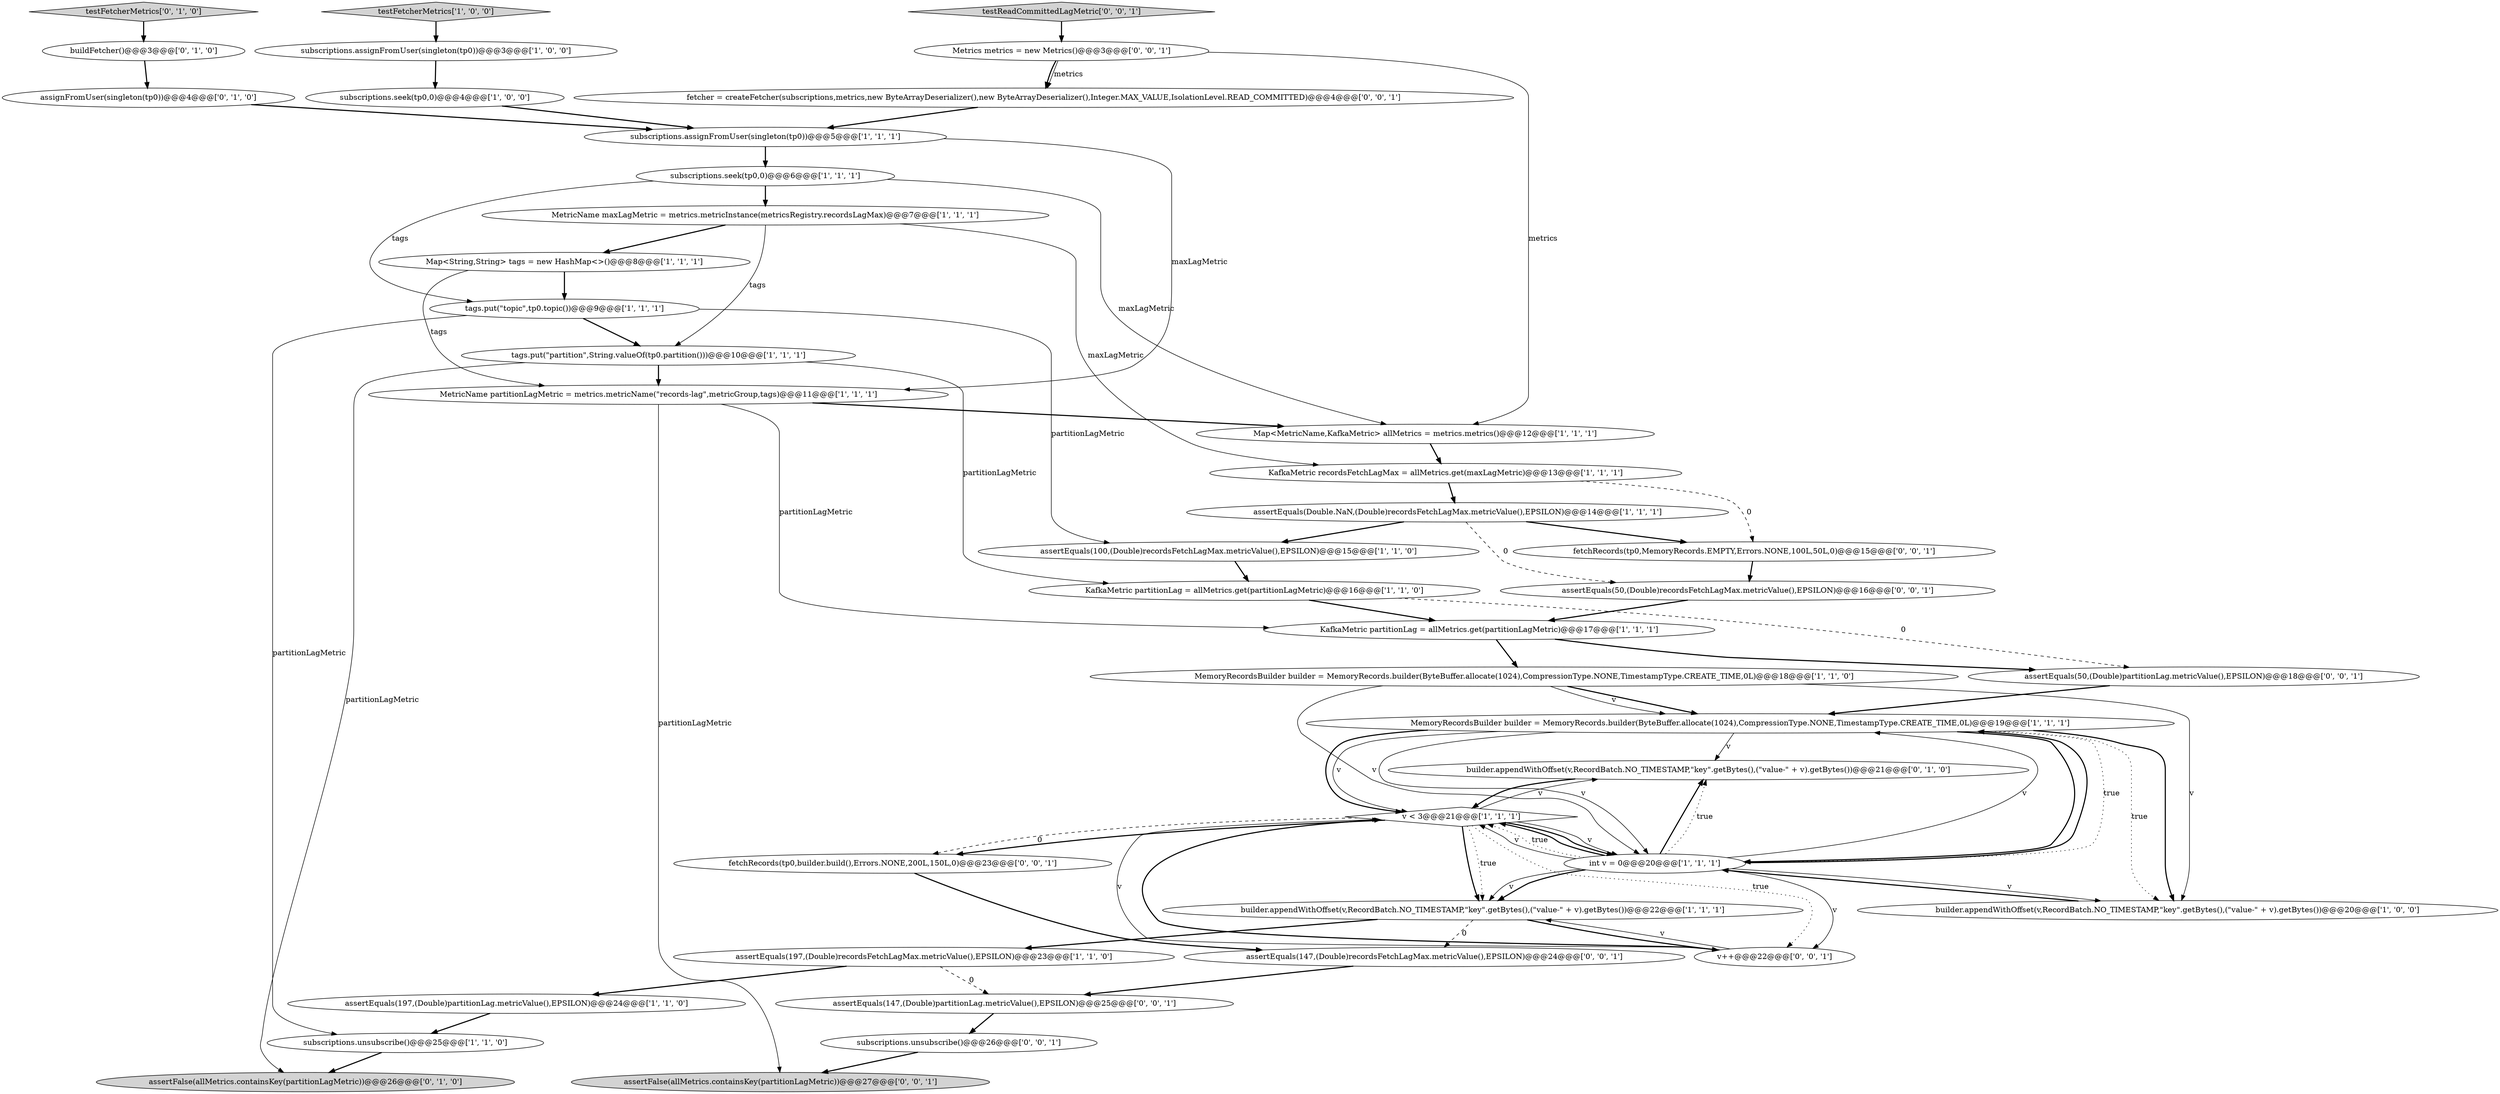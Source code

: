 digraph {
10 [style = filled, label = "MetricName partitionLagMetric = metrics.metricName(\"records-lag\",metricGroup,tags)@@@11@@@['1', '1', '1']", fillcolor = white, shape = ellipse image = "AAA0AAABBB1BBB"];
22 [style = filled, label = "KafkaMetric partitionLag = allMetrics.get(partitionLagMetric)@@@17@@@['1', '1', '1']", fillcolor = white, shape = ellipse image = "AAA0AAABBB1BBB"];
32 [style = filled, label = "subscriptions.unsubscribe()@@@26@@@['0', '0', '1']", fillcolor = white, shape = ellipse image = "AAA0AAABBB3BBB"];
3 [style = filled, label = "assertEquals(100,(Double)recordsFetchLagMax.metricValue(),EPSILON)@@@15@@@['1', '1', '0']", fillcolor = white, shape = ellipse image = "AAA0AAABBB1BBB"];
30 [style = filled, label = "fetcher = createFetcher(subscriptions,metrics,new ByteArrayDeserializer(),new ByteArrayDeserializer(),Integer.MAX_VALUE,IsolationLevel.READ_COMMITTED)@@@4@@@['0', '0', '1']", fillcolor = white, shape = ellipse image = "AAA0AAABBB3BBB"];
16 [style = filled, label = "Map<MetricName,KafkaMetric> allMetrics = metrics.metrics()@@@12@@@['1', '1', '1']", fillcolor = white, shape = ellipse image = "AAA0AAABBB1BBB"];
17 [style = filled, label = "assertEquals(Double.NaN,(Double)recordsFetchLagMax.metricValue(),EPSILON)@@@14@@@['1', '1', '1']", fillcolor = white, shape = ellipse image = "AAA0AAABBB1BBB"];
24 [style = filled, label = "subscriptions.seek(tp0,0)@@@4@@@['1', '0', '0']", fillcolor = white, shape = ellipse image = "AAA0AAABBB1BBB"];
33 [style = filled, label = "testReadCommittedLagMetric['0', '0', '1']", fillcolor = lightgray, shape = diamond image = "AAA0AAABBB3BBB"];
2 [style = filled, label = "MetricName maxLagMetric = metrics.metricInstance(metricsRegistry.recordsLagMax)@@@7@@@['1', '1', '1']", fillcolor = white, shape = ellipse image = "AAA0AAABBB1BBB"];
1 [style = filled, label = "subscriptions.seek(tp0,0)@@@6@@@['1', '1', '1']", fillcolor = white, shape = ellipse image = "AAA0AAABBB1BBB"];
28 [style = filled, label = "buildFetcher()@@@3@@@['0', '1', '0']", fillcolor = white, shape = ellipse image = "AAA0AAABBB2BBB"];
8 [style = filled, label = "tags.put(\"topic\",tp0.topic())@@@9@@@['1', '1', '1']", fillcolor = white, shape = ellipse image = "AAA0AAABBB1BBB"];
35 [style = filled, label = "assertEquals(147,(Double)recordsFetchLagMax.metricValue(),EPSILON)@@@24@@@['0', '0', '1']", fillcolor = white, shape = ellipse image = "AAA0AAABBB3BBB"];
6 [style = filled, label = "subscriptions.assignFromUser(singleton(tp0))@@@5@@@['1', '1', '1']", fillcolor = white, shape = ellipse image = "AAA0AAABBB1BBB"];
27 [style = filled, label = "builder.appendWithOffset(v,RecordBatch.NO_TIMESTAMP,\"key\".getBytes(),(\"value-\" + v).getBytes())@@@21@@@['0', '1', '0']", fillcolor = white, shape = ellipse image = "AAA0AAABBB2BBB"];
38 [style = filled, label = "assertEquals(50,(Double)recordsFetchLagMax.metricValue(),EPSILON)@@@16@@@['0', '0', '1']", fillcolor = white, shape = ellipse image = "AAA0AAABBB3BBB"];
20 [style = filled, label = "assertEquals(197,(Double)recordsFetchLagMax.metricValue(),EPSILON)@@@23@@@['1', '1', '0']", fillcolor = white, shape = ellipse image = "AAA0AAABBB1BBB"];
37 [style = filled, label = "assertFalse(allMetrics.containsKey(partitionLagMetric))@@@27@@@['0', '0', '1']", fillcolor = lightgray, shape = ellipse image = "AAA0AAABBB3BBB"];
40 [style = filled, label = "Metrics metrics = new Metrics()@@@3@@@['0', '0', '1']", fillcolor = white, shape = ellipse image = "AAA0AAABBB3BBB"];
19 [style = filled, label = "MemoryRecordsBuilder builder = MemoryRecords.builder(ByteBuffer.allocate(1024),CompressionType.NONE,TimestampType.CREATE_TIME,0L)@@@19@@@['1', '1', '1']", fillcolor = white, shape = ellipse image = "AAA0AAABBB1BBB"];
9 [style = filled, label = "builder.appendWithOffset(v,RecordBatch.NO_TIMESTAMP,\"key\".getBytes(),(\"value-\" + v).getBytes())@@@20@@@['1', '0', '0']", fillcolor = white, shape = ellipse image = "AAA0AAABBB1BBB"];
21 [style = filled, label = "KafkaMetric partitionLag = allMetrics.get(partitionLagMetric)@@@16@@@['1', '1', '0']", fillcolor = white, shape = ellipse image = "AAA0AAABBB1BBB"];
14 [style = filled, label = "tags.put(\"partition\",String.valueOf(tp0.partition()))@@@10@@@['1', '1', '1']", fillcolor = white, shape = ellipse image = "AAA0AAABBB1BBB"];
13 [style = filled, label = "subscriptions.unsubscribe()@@@25@@@['1', '1', '0']", fillcolor = white, shape = ellipse image = "AAA0AAABBB1BBB"];
39 [style = filled, label = "v++@@@22@@@['0', '0', '1']", fillcolor = white, shape = ellipse image = "AAA0AAABBB3BBB"];
31 [style = filled, label = "fetchRecords(tp0,builder.build(),Errors.NONE,200L,150L,0)@@@23@@@['0', '0', '1']", fillcolor = white, shape = ellipse image = "AAA0AAABBB3BBB"];
4 [style = filled, label = "assertEquals(197,(Double)partitionLag.metricValue(),EPSILON)@@@24@@@['1', '1', '0']", fillcolor = white, shape = ellipse image = "AAA0AAABBB1BBB"];
29 [style = filled, label = "assertFalse(allMetrics.containsKey(partitionLagMetric))@@@26@@@['0', '1', '0']", fillcolor = lightgray, shape = ellipse image = "AAA0AAABBB2BBB"];
26 [style = filled, label = "testFetcherMetrics['0', '1', '0']", fillcolor = lightgray, shape = diamond image = "AAA0AAABBB2BBB"];
18 [style = filled, label = "int v = 0@@@20@@@['1', '1', '1']", fillcolor = white, shape = ellipse image = "AAA0AAABBB1BBB"];
34 [style = filled, label = "assertEquals(147,(Double)partitionLag.metricValue(),EPSILON)@@@25@@@['0', '0', '1']", fillcolor = white, shape = ellipse image = "AAA0AAABBB3BBB"];
11 [style = filled, label = "MemoryRecordsBuilder builder = MemoryRecords.builder(ByteBuffer.allocate(1024),CompressionType.NONE,TimestampType.CREATE_TIME,0L)@@@18@@@['1', '1', '0']", fillcolor = white, shape = ellipse image = "AAA0AAABBB1BBB"];
23 [style = filled, label = "KafkaMetric recordsFetchLagMax = allMetrics.get(maxLagMetric)@@@13@@@['1', '1', '1']", fillcolor = white, shape = ellipse image = "AAA0AAABBB1BBB"];
0 [style = filled, label = "v < 3@@@21@@@['1', '1', '1']", fillcolor = white, shape = diamond image = "AAA0AAABBB1BBB"];
12 [style = filled, label = "subscriptions.assignFromUser(singleton(tp0))@@@3@@@['1', '0', '0']", fillcolor = white, shape = ellipse image = "AAA0AAABBB1BBB"];
36 [style = filled, label = "assertEquals(50,(Double)partitionLag.metricValue(),EPSILON)@@@18@@@['0', '0', '1']", fillcolor = white, shape = ellipse image = "AAA0AAABBB3BBB"];
41 [style = filled, label = "fetchRecords(tp0,MemoryRecords.EMPTY,Errors.NONE,100L,50L,0)@@@15@@@['0', '0', '1']", fillcolor = white, shape = ellipse image = "AAA0AAABBB3BBB"];
5 [style = filled, label = "testFetcherMetrics['1', '0', '0']", fillcolor = lightgray, shape = diamond image = "AAA0AAABBB1BBB"];
25 [style = filled, label = "assignFromUser(singleton(tp0))@@@4@@@['0', '1', '0']", fillcolor = white, shape = ellipse image = "AAA1AAABBB2BBB"];
15 [style = filled, label = "Map<String,String> tags = new HashMap<>()@@@8@@@['1', '1', '1']", fillcolor = white, shape = ellipse image = "AAA0AAABBB1BBB"];
7 [style = filled, label = "builder.appendWithOffset(v,RecordBatch.NO_TIMESTAMP,\"key\".getBytes(),(\"value-\" + v).getBytes())@@@22@@@['1', '1', '1']", fillcolor = white, shape = ellipse image = "AAA0AAABBB1BBB"];
10->37 [style = solid, label="partitionLagMetric"];
8->14 [style = bold, label=""];
10->22 [style = solid, label="partitionLagMetric"];
21->22 [style = bold, label=""];
19->0 [style = solid, label="v"];
32->37 [style = bold, label=""];
19->0 [style = bold, label=""];
17->3 [style = bold, label=""];
7->35 [style = dashed, label="0"];
18->7 [style = solid, label="v"];
12->24 [style = bold, label=""];
16->23 [style = bold, label=""];
41->38 [style = bold, label=""];
13->29 [style = bold, label=""];
5->12 [style = bold, label=""];
6->10 [style = solid, label="maxLagMetric"];
21->36 [style = dashed, label="0"];
14->10 [style = bold, label=""];
35->34 [style = bold, label=""];
15->8 [style = bold, label=""];
1->2 [style = bold, label=""];
19->18 [style = dotted, label="true"];
40->30 [style = bold, label=""];
19->18 [style = solid, label="v"];
36->19 [style = bold, label=""];
0->7 [style = bold, label=""];
0->7 [style = dotted, label="true"];
11->9 [style = solid, label="v"];
20->4 [style = bold, label=""];
40->30 [style = solid, label="metrics"];
7->20 [style = bold, label=""];
0->27 [style = solid, label="v"];
8->13 [style = solid, label="partitionLagMetric"];
30->6 [style = bold, label=""];
2->14 [style = solid, label="tags"];
22->36 [style = bold, label=""];
7->39 [style = bold, label=""];
0->18 [style = solid, label="v"];
1->8 [style = solid, label="tags"];
18->27 [style = bold, label=""];
19->18 [style = bold, label=""];
17->41 [style = bold, label=""];
18->0 [style = solid, label="v"];
10->16 [style = bold, label=""];
20->34 [style = dashed, label="0"];
39->7 [style = solid, label="v"];
3->21 [style = bold, label=""];
8->3 [style = solid, label="partitionLagMetric"];
11->18 [style = solid, label="v"];
19->9 [style = dotted, label="true"];
33->40 [style = bold, label=""];
19->27 [style = solid, label="v"];
23->41 [style = dashed, label="0"];
17->38 [style = dashed, label="0"];
11->19 [style = bold, label=""];
18->0 [style = dotted, label="true"];
26->28 [style = bold, label=""];
4->13 [style = bold, label=""];
24->6 [style = bold, label=""];
23->17 [style = bold, label=""];
6->1 [style = bold, label=""];
25->6 [style = bold, label=""];
14->29 [style = solid, label="partitionLagMetric"];
18->7 [style = bold, label=""];
22->11 [style = bold, label=""];
9->18 [style = bold, label=""];
11->19 [style = solid, label="v"];
19->9 [style = bold, label=""];
2->23 [style = solid, label="maxLagMetric"];
27->0 [style = bold, label=""];
38->22 [style = bold, label=""];
40->16 [style = solid, label="metrics"];
0->31 [style = bold, label=""];
31->35 [style = bold, label=""];
1->16 [style = solid, label="maxLagMetric"];
18->27 [style = dotted, label="true"];
39->0 [style = solid, label="v"];
18->19 [style = bold, label=""];
18->39 [style = solid, label="v"];
18->19 [style = solid, label="v"];
39->0 [style = bold, label=""];
18->9 [style = solid, label="v"];
14->21 [style = solid, label="partitionLagMetric"];
18->0 [style = bold, label=""];
2->15 [style = bold, label=""];
28->25 [style = bold, label=""];
0->18 [style = bold, label=""];
0->39 [style = dotted, label="true"];
15->10 [style = solid, label="tags"];
34->32 [style = bold, label=""];
0->31 [style = dashed, label="0"];
}
